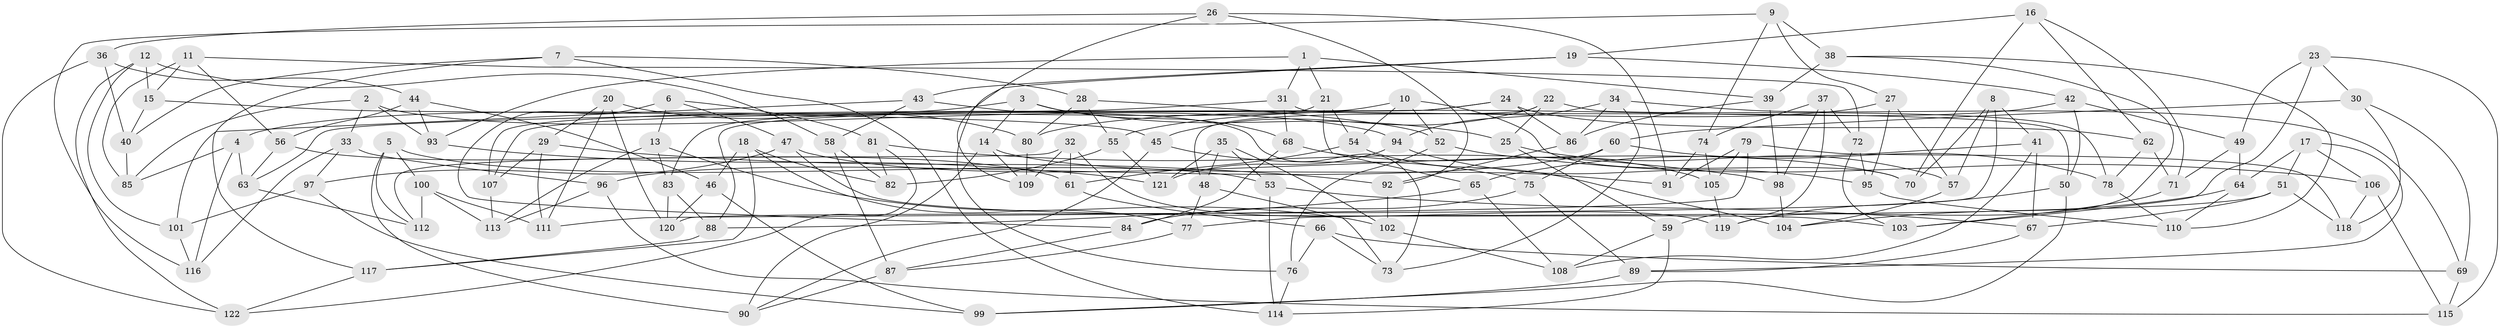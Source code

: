 // coarse degree distribution, {6: 0.5789473684210527, 4: 0.3684210526315789, 5: 0.02631578947368421, 3: 0.02631578947368421}
// Generated by graph-tools (version 1.1) at 2025/52/02/27/25 19:52:31]
// undirected, 122 vertices, 244 edges
graph export_dot {
graph [start="1"]
  node [color=gray90,style=filled];
  1;
  2;
  3;
  4;
  5;
  6;
  7;
  8;
  9;
  10;
  11;
  12;
  13;
  14;
  15;
  16;
  17;
  18;
  19;
  20;
  21;
  22;
  23;
  24;
  25;
  26;
  27;
  28;
  29;
  30;
  31;
  32;
  33;
  34;
  35;
  36;
  37;
  38;
  39;
  40;
  41;
  42;
  43;
  44;
  45;
  46;
  47;
  48;
  49;
  50;
  51;
  52;
  53;
  54;
  55;
  56;
  57;
  58;
  59;
  60;
  61;
  62;
  63;
  64;
  65;
  66;
  67;
  68;
  69;
  70;
  71;
  72;
  73;
  74;
  75;
  76;
  77;
  78;
  79;
  80;
  81;
  82;
  83;
  84;
  85;
  86;
  87;
  88;
  89;
  90;
  91;
  92;
  93;
  94;
  95;
  96;
  97;
  98;
  99;
  100;
  101;
  102;
  103;
  104;
  105;
  106;
  107;
  108;
  109;
  110;
  111;
  112;
  113;
  114;
  115;
  116;
  117;
  118;
  119;
  120;
  121;
  122;
  1 -- 31;
  1 -- 21;
  1 -- 39;
  1 -- 93;
  2 -- 93;
  2 -- 33;
  2 -- 94;
  2 -- 85;
  3 -- 25;
  3 -- 4;
  3 -- 14;
  3 -- 68;
  4 -- 63;
  4 -- 85;
  4 -- 116;
  5 -- 100;
  5 -- 53;
  5 -- 112;
  5 -- 90;
  6 -- 47;
  6 -- 81;
  6 -- 84;
  6 -- 13;
  7 -- 114;
  7 -- 40;
  7 -- 28;
  7 -- 117;
  8 -- 57;
  8 -- 41;
  8 -- 70;
  8 -- 120;
  9 -- 27;
  9 -- 116;
  9 -- 74;
  9 -- 38;
  10 -- 52;
  10 -- 70;
  10 -- 54;
  10 -- 107;
  11 -- 85;
  11 -- 72;
  11 -- 56;
  11 -- 15;
  12 -- 122;
  12 -- 58;
  12 -- 15;
  12 -- 101;
  13 -- 113;
  13 -- 83;
  13 -- 102;
  14 -- 90;
  14 -- 91;
  14 -- 109;
  15 -- 40;
  15 -- 45;
  16 -- 19;
  16 -- 71;
  16 -- 70;
  16 -- 62;
  17 -- 64;
  17 -- 106;
  17 -- 51;
  17 -- 89;
  18 -- 82;
  18 -- 77;
  18 -- 46;
  18 -- 117;
  19 -- 42;
  19 -- 43;
  19 -- 76;
  20 -- 120;
  20 -- 111;
  20 -- 29;
  20 -- 80;
  21 -- 54;
  21 -- 65;
  21 -- 83;
  22 -- 25;
  22 -- 48;
  22 -- 78;
  22 -- 45;
  23 -- 103;
  23 -- 30;
  23 -- 49;
  23 -- 115;
  24 -- 86;
  24 -- 107;
  24 -- 88;
  24 -- 62;
  25 -- 57;
  25 -- 59;
  26 -- 109;
  26 -- 92;
  26 -- 36;
  26 -- 91;
  27 -- 95;
  27 -- 57;
  27 -- 80;
  28 -- 52;
  28 -- 55;
  28 -- 80;
  29 -- 92;
  29 -- 107;
  29 -- 111;
  30 -- 118;
  30 -- 60;
  30 -- 69;
  31 -- 63;
  31 -- 50;
  31 -- 68;
  32 -- 112;
  32 -- 61;
  32 -- 109;
  32 -- 119;
  33 -- 97;
  33 -- 116;
  33 -- 96;
  34 -- 86;
  34 -- 94;
  34 -- 69;
  34 -- 73;
  35 -- 121;
  35 -- 48;
  35 -- 102;
  35 -- 53;
  36 -- 122;
  36 -- 40;
  36 -- 44;
  37 -- 98;
  37 -- 59;
  37 -- 72;
  37 -- 74;
  38 -- 119;
  38 -- 110;
  38 -- 39;
  39 -- 86;
  39 -- 98;
  40 -- 85;
  41 -- 65;
  41 -- 67;
  41 -- 108;
  42 -- 50;
  42 -- 55;
  42 -- 49;
  43 -- 58;
  43 -- 101;
  43 -- 73;
  44 -- 56;
  44 -- 93;
  44 -- 46;
  45 -- 75;
  45 -- 90;
  46 -- 120;
  46 -- 99;
  47 -- 70;
  47 -- 97;
  47 -- 103;
  48 -- 77;
  48 -- 73;
  49 -- 71;
  49 -- 64;
  50 -- 119;
  50 -- 99;
  51 -- 67;
  51 -- 118;
  51 -- 77;
  52 -- 76;
  52 -- 106;
  53 -- 114;
  53 -- 67;
  54 -- 104;
  54 -- 61;
  55 -- 82;
  55 -- 121;
  56 -- 63;
  56 -- 61;
  57 -- 104;
  58 -- 87;
  58 -- 82;
  59 -- 108;
  59 -- 114;
  60 -- 78;
  60 -- 75;
  60 -- 96;
  61 -- 66;
  62 -- 71;
  62 -- 78;
  63 -- 112;
  64 -- 104;
  64 -- 110;
  65 -- 108;
  65 -- 88;
  66 -- 73;
  66 -- 76;
  66 -- 69;
  67 -- 89;
  68 -- 84;
  68 -- 105;
  69 -- 115;
  71 -- 103;
  72 -- 95;
  72 -- 103;
  74 -- 91;
  74 -- 105;
  75 -- 84;
  75 -- 89;
  76 -- 114;
  77 -- 87;
  78 -- 110;
  79 -- 111;
  79 -- 105;
  79 -- 118;
  79 -- 91;
  80 -- 109;
  81 -- 98;
  81 -- 122;
  81 -- 82;
  83 -- 88;
  83 -- 120;
  84 -- 87;
  86 -- 92;
  87 -- 90;
  88 -- 117;
  89 -- 99;
  92 -- 102;
  93 -- 121;
  94 -- 95;
  94 -- 121;
  95 -- 110;
  96 -- 113;
  96 -- 115;
  97 -- 99;
  97 -- 101;
  98 -- 104;
  100 -- 113;
  100 -- 112;
  100 -- 111;
  101 -- 116;
  102 -- 108;
  105 -- 119;
  106 -- 118;
  106 -- 115;
  107 -- 113;
  117 -- 122;
}
